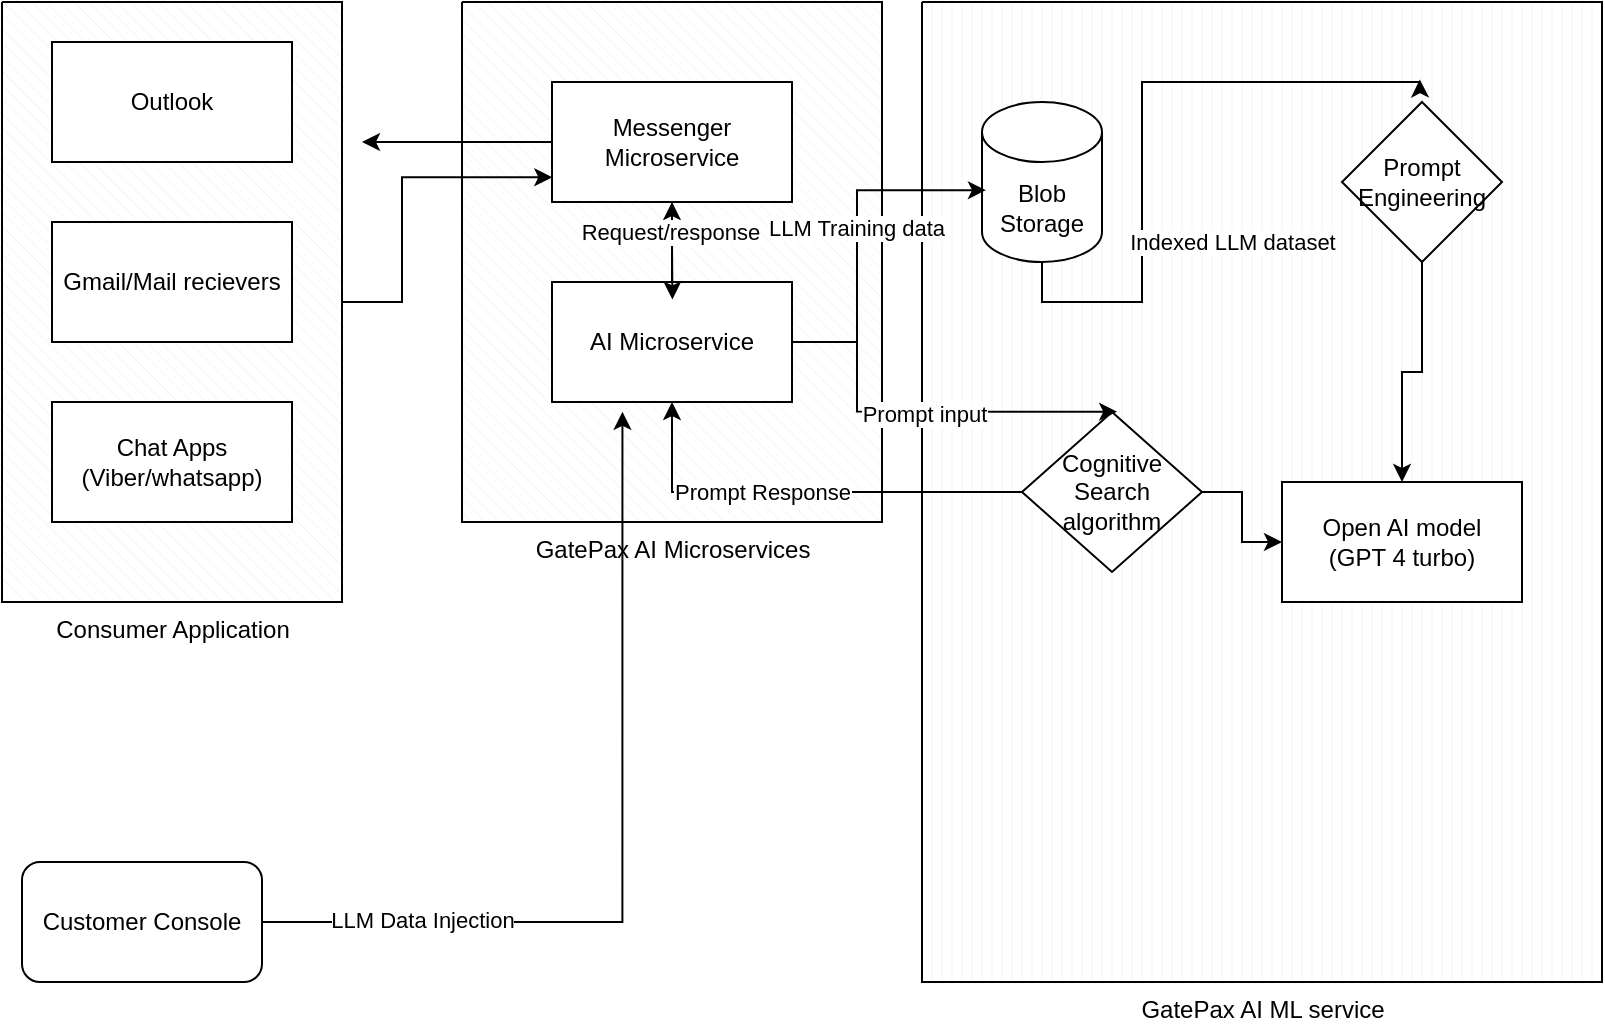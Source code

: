 <mxfile version="22.1.16" type="github">
  <diagram name="Page-1" id="GN4L_P-XQtYwMBfuK-No">
    <mxGraphModel dx="1193" dy="665" grid="1" gridSize="10" guides="1" tooltips="1" connect="1" arrows="1" fold="1" page="1" pageScale="1" pageWidth="827" pageHeight="1169" math="0" shadow="0">
      <root>
        <mxCell id="0" />
        <mxCell id="1" parent="0" />
        <mxCell id="CYMah9tlUehEqxaHunJz-1" value="Consumer Application" style="verticalLabelPosition=bottom;verticalAlign=top;html=1;shape=mxgraph.basic.patternFillRect;fillStyle=diagRev;step=5;fillStrokeWidth=0.2;fillStrokeColor=#dddddd;" vertex="1" parent="1">
          <mxGeometry x="20" y="90" width="170" height="300" as="geometry" />
        </mxCell>
        <mxCell id="CYMah9tlUehEqxaHunJz-2" value="Outlook" style="rounded=0;whiteSpace=wrap;html=1;" vertex="1" parent="1">
          <mxGeometry x="45" y="110" width="120" height="60" as="geometry" />
        </mxCell>
        <mxCell id="CYMah9tlUehEqxaHunJz-3" value="Gmail/Mail recievers" style="rounded=0;whiteSpace=wrap;html=1;" vertex="1" parent="1">
          <mxGeometry x="45" y="200" width="120" height="60" as="geometry" />
        </mxCell>
        <mxCell id="CYMah9tlUehEqxaHunJz-4" value="Chat Apps&lt;br&gt;(Viber/whatsapp)" style="rounded=0;whiteSpace=wrap;html=1;" vertex="1" parent="1">
          <mxGeometry x="45" y="290" width="120" height="60" as="geometry" />
        </mxCell>
        <mxCell id="CYMah9tlUehEqxaHunJz-6" value="GatePax AI Microservices" style="verticalLabelPosition=bottom;verticalAlign=top;html=1;shape=mxgraph.basic.patternFillRect;fillStyle=diagRev;step=5;fillStrokeWidth=0.2;fillStrokeColor=#dddddd;" vertex="1" parent="1">
          <mxGeometry x="250" y="90" width="210" height="260" as="geometry" />
        </mxCell>
        <mxCell id="CYMah9tlUehEqxaHunJz-50" style="edgeStyle=orthogonalEdgeStyle;rounded=0;orthogonalLoop=1;jettySize=auto;html=1;exitX=0;exitY=0.5;exitDx=0;exitDy=0;" edge="1" parent="1" source="CYMah9tlUehEqxaHunJz-9">
          <mxGeometry relative="1" as="geometry">
            <mxPoint x="200" y="160" as="targetPoint" />
          </mxGeometry>
        </mxCell>
        <mxCell id="CYMah9tlUehEqxaHunJz-9" value="Messenger Microservice" style="rounded=0;whiteSpace=wrap;html=1;" vertex="1" parent="1">
          <mxGeometry x="295" y="130" width="120" height="60" as="geometry" />
        </mxCell>
        <mxCell id="CYMah9tlUehEqxaHunJz-14" style="edgeStyle=orthogonalEdgeStyle;rounded=0;orthogonalLoop=1;jettySize=auto;html=1;entryX=0.5;entryY=1;entryDx=0;entryDy=0;" edge="1" parent="1" source="CYMah9tlUehEqxaHunJz-10" target="CYMah9tlUehEqxaHunJz-9">
          <mxGeometry relative="1" as="geometry" />
        </mxCell>
        <mxCell id="CYMah9tlUehEqxaHunJz-10" value="AI Microservice" style="rounded=0;whiteSpace=wrap;html=1;" vertex="1" parent="1">
          <mxGeometry x="295" y="230" width="120" height="60" as="geometry" />
        </mxCell>
        <mxCell id="CYMah9tlUehEqxaHunJz-12" style="edgeStyle=orthogonalEdgeStyle;rounded=0;orthogonalLoop=1;jettySize=auto;html=1;entryX=0.215;entryY=0.337;entryDx=0;entryDy=0;entryPerimeter=0;" edge="1" parent="1" source="CYMah9tlUehEqxaHunJz-1" target="CYMah9tlUehEqxaHunJz-6">
          <mxGeometry relative="1" as="geometry" />
        </mxCell>
        <mxCell id="CYMah9tlUehEqxaHunJz-13" style="edgeStyle=orthogonalEdgeStyle;rounded=0;orthogonalLoop=1;jettySize=auto;html=1;entryX=0.501;entryY=0.572;entryDx=0;entryDy=0;entryPerimeter=0;" edge="1" parent="1" source="CYMah9tlUehEqxaHunJz-9" target="CYMah9tlUehEqxaHunJz-6">
          <mxGeometry relative="1" as="geometry" />
        </mxCell>
        <mxCell id="CYMah9tlUehEqxaHunJz-49" value="Request/response" style="edgeLabel;html=1;align=center;verticalAlign=middle;resizable=0;points=[];" vertex="1" connectable="0" parent="CYMah9tlUehEqxaHunJz-13">
          <mxGeometry x="-0.234" y="-1" relative="1" as="geometry">
            <mxPoint y="-4" as="offset" />
          </mxGeometry>
        </mxCell>
        <mxCell id="CYMah9tlUehEqxaHunJz-17" value="GatePax AI ML service" style="verticalLabelPosition=bottom;verticalAlign=top;html=1;shape=mxgraph.basic.patternFillRect;fillStyle=vert;step=5;fillStrokeWidth=0.2;fillStrokeColor=#dddddd;" vertex="1" parent="1">
          <mxGeometry x="480" y="90" width="340" height="490" as="geometry" />
        </mxCell>
        <mxCell id="CYMah9tlUehEqxaHunJz-19" value="Blob Storage" style="shape=cylinder3;whiteSpace=wrap;html=1;boundedLbl=1;backgroundOutline=1;size=15;" vertex="1" parent="1">
          <mxGeometry x="510" y="140" width="60" height="80" as="geometry" />
        </mxCell>
        <mxCell id="CYMah9tlUehEqxaHunJz-20" style="edgeStyle=orthogonalEdgeStyle;rounded=0;orthogonalLoop=1;jettySize=auto;html=1;entryX=0.094;entryY=0.192;entryDx=0;entryDy=0;entryPerimeter=0;" edge="1" parent="1" source="CYMah9tlUehEqxaHunJz-10" target="CYMah9tlUehEqxaHunJz-17">
          <mxGeometry relative="1" as="geometry" />
        </mxCell>
        <mxCell id="CYMah9tlUehEqxaHunJz-52" value="LLM Training data" style="edgeLabel;html=1;align=center;verticalAlign=middle;resizable=0;points=[];" vertex="1" connectable="0" parent="CYMah9tlUehEqxaHunJz-20">
          <mxGeometry x="0.042" y="1" relative="1" as="geometry">
            <mxPoint as="offset" />
          </mxGeometry>
        </mxCell>
        <mxCell id="CYMah9tlUehEqxaHunJz-41" value="" style="edgeStyle=orthogonalEdgeStyle;rounded=0;orthogonalLoop=1;jettySize=auto;html=1;" edge="1" parent="1" source="CYMah9tlUehEqxaHunJz-34" target="CYMah9tlUehEqxaHunJz-37">
          <mxGeometry relative="1" as="geometry" />
        </mxCell>
        <mxCell id="CYMah9tlUehEqxaHunJz-34" value="Prompt Engineering" style="rhombus;whiteSpace=wrap;html=1;" vertex="1" parent="1">
          <mxGeometry x="690" y="140" width="80" height="80" as="geometry" />
        </mxCell>
        <mxCell id="CYMah9tlUehEqxaHunJz-35" style="edgeStyle=orthogonalEdgeStyle;rounded=0;orthogonalLoop=1;jettySize=auto;html=1;entryX=0.732;entryY=0.079;entryDx=0;entryDy=0;entryPerimeter=0;" edge="1" parent="1" source="CYMah9tlUehEqxaHunJz-19" target="CYMah9tlUehEqxaHunJz-17">
          <mxGeometry relative="1" as="geometry">
            <Array as="points">
              <mxPoint x="540" y="240" />
              <mxPoint x="590" y="240" />
              <mxPoint x="590" y="130" />
              <mxPoint x="729" y="130" />
            </Array>
          </mxGeometry>
        </mxCell>
        <mxCell id="CYMah9tlUehEqxaHunJz-36" value="Indexed LLM dataset" style="edgeLabel;html=1;align=center;verticalAlign=middle;resizable=0;points=[];" vertex="1" connectable="0" parent="CYMah9tlUehEqxaHunJz-35">
          <mxGeometry x="0.368" y="1" relative="1" as="geometry">
            <mxPoint x="6" y="81" as="offset" />
          </mxGeometry>
        </mxCell>
        <mxCell id="CYMah9tlUehEqxaHunJz-37" value="Open AI model&lt;br&gt;(GPT 4 turbo)" style="rounded=0;whiteSpace=wrap;html=1;" vertex="1" parent="1">
          <mxGeometry x="660" y="330" width="120" height="60" as="geometry" />
        </mxCell>
        <mxCell id="CYMah9tlUehEqxaHunJz-40" value="" style="edgeStyle=orthogonalEdgeStyle;rounded=0;orthogonalLoop=1;jettySize=auto;html=1;" edge="1" parent="1" source="CYMah9tlUehEqxaHunJz-38" target="CYMah9tlUehEqxaHunJz-37">
          <mxGeometry relative="1" as="geometry" />
        </mxCell>
        <mxCell id="CYMah9tlUehEqxaHunJz-45" value="" style="edgeStyle=orthogonalEdgeStyle;rounded=0;orthogonalLoop=1;jettySize=auto;html=1;" edge="1" parent="1" source="CYMah9tlUehEqxaHunJz-38" target="CYMah9tlUehEqxaHunJz-10">
          <mxGeometry relative="1" as="geometry" />
        </mxCell>
        <mxCell id="CYMah9tlUehEqxaHunJz-46" value="Prompt Response" style="edgeLabel;html=1;align=center;verticalAlign=middle;resizable=0;points=[];" vertex="1" connectable="0" parent="CYMah9tlUehEqxaHunJz-45">
          <mxGeometry relative="1" as="geometry">
            <mxPoint x="-20" as="offset" />
          </mxGeometry>
        </mxCell>
        <mxCell id="CYMah9tlUehEqxaHunJz-38" value="Cognitive Search algorithm" style="rhombus;whiteSpace=wrap;html=1;" vertex="1" parent="1">
          <mxGeometry x="530" y="295" width="90" height="80" as="geometry" />
        </mxCell>
        <mxCell id="CYMah9tlUehEqxaHunJz-51" style="edgeStyle=orthogonalEdgeStyle;rounded=0;orthogonalLoop=1;jettySize=auto;html=1;entryX=0.287;entryY=0.418;entryDx=0;entryDy=0;entryPerimeter=0;" edge="1" parent="1" source="CYMah9tlUehEqxaHunJz-10" target="CYMah9tlUehEqxaHunJz-17">
          <mxGeometry relative="1" as="geometry" />
        </mxCell>
        <mxCell id="CYMah9tlUehEqxaHunJz-53" value="Prompt input" style="edgeLabel;html=1;align=center;verticalAlign=middle;resizable=0;points=[];" vertex="1" connectable="0" parent="CYMah9tlUehEqxaHunJz-51">
          <mxGeometry x="0.025" y="-1" relative="1" as="geometry">
            <mxPoint as="offset" />
          </mxGeometry>
        </mxCell>
        <mxCell id="CYMah9tlUehEqxaHunJz-54" value="Customer Console" style="rounded=1;whiteSpace=wrap;html=1;" vertex="1" parent="1">
          <mxGeometry x="30" y="520" width="120" height="60" as="geometry" />
        </mxCell>
        <mxCell id="CYMah9tlUehEqxaHunJz-56" style="edgeStyle=orthogonalEdgeStyle;rounded=0;orthogonalLoop=1;jettySize=auto;html=1;entryX=0.382;entryY=0.788;entryDx=0;entryDy=0;entryPerimeter=0;" edge="1" parent="1" source="CYMah9tlUehEqxaHunJz-54" target="CYMah9tlUehEqxaHunJz-6">
          <mxGeometry relative="1" as="geometry" />
        </mxCell>
        <mxCell id="CYMah9tlUehEqxaHunJz-57" value="LLM Data Injection" style="edgeLabel;html=1;align=center;verticalAlign=middle;resizable=0;points=[];" vertex="1" connectable="0" parent="CYMah9tlUehEqxaHunJz-56">
          <mxGeometry x="-0.632" y="1" relative="1" as="geometry">
            <mxPoint as="offset" />
          </mxGeometry>
        </mxCell>
      </root>
    </mxGraphModel>
  </diagram>
</mxfile>
